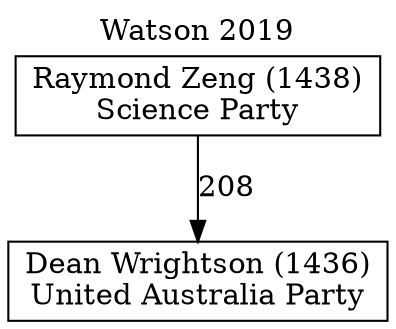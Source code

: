 // House preference flow
digraph "Dean Wrightson (1436)_Watson_2019" {
	graph [label="Watson 2019" labelloc=t mclimit=10]
	node [shape=box]
	"Dean Wrightson (1436)" [label="Dean Wrightson (1436)
United Australia Party"]
	"Raymond Zeng (1438)" [label="Raymond Zeng (1438)
Science Party"]
	"Raymond Zeng (1438)" -> "Dean Wrightson (1436)" [label=208]
}
